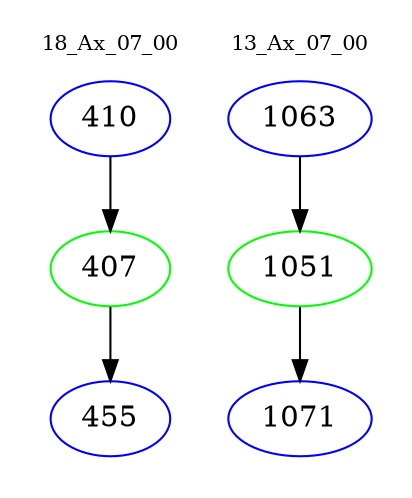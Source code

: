 digraph{
subgraph cluster_0 {
color = white
label = "18_Ax_07_00";
fontsize=10;
T0_410 [label="410", color="blue"]
T0_410 -> T0_407 [color="black"]
T0_407 [label="407", color="green"]
T0_407 -> T0_455 [color="black"]
T0_455 [label="455", color="blue"]
}
subgraph cluster_1 {
color = white
label = "13_Ax_07_00";
fontsize=10;
T1_1063 [label="1063", color="blue"]
T1_1063 -> T1_1051 [color="black"]
T1_1051 [label="1051", color="green"]
T1_1051 -> T1_1071 [color="black"]
T1_1071 [label="1071", color="blue"]
}
}
